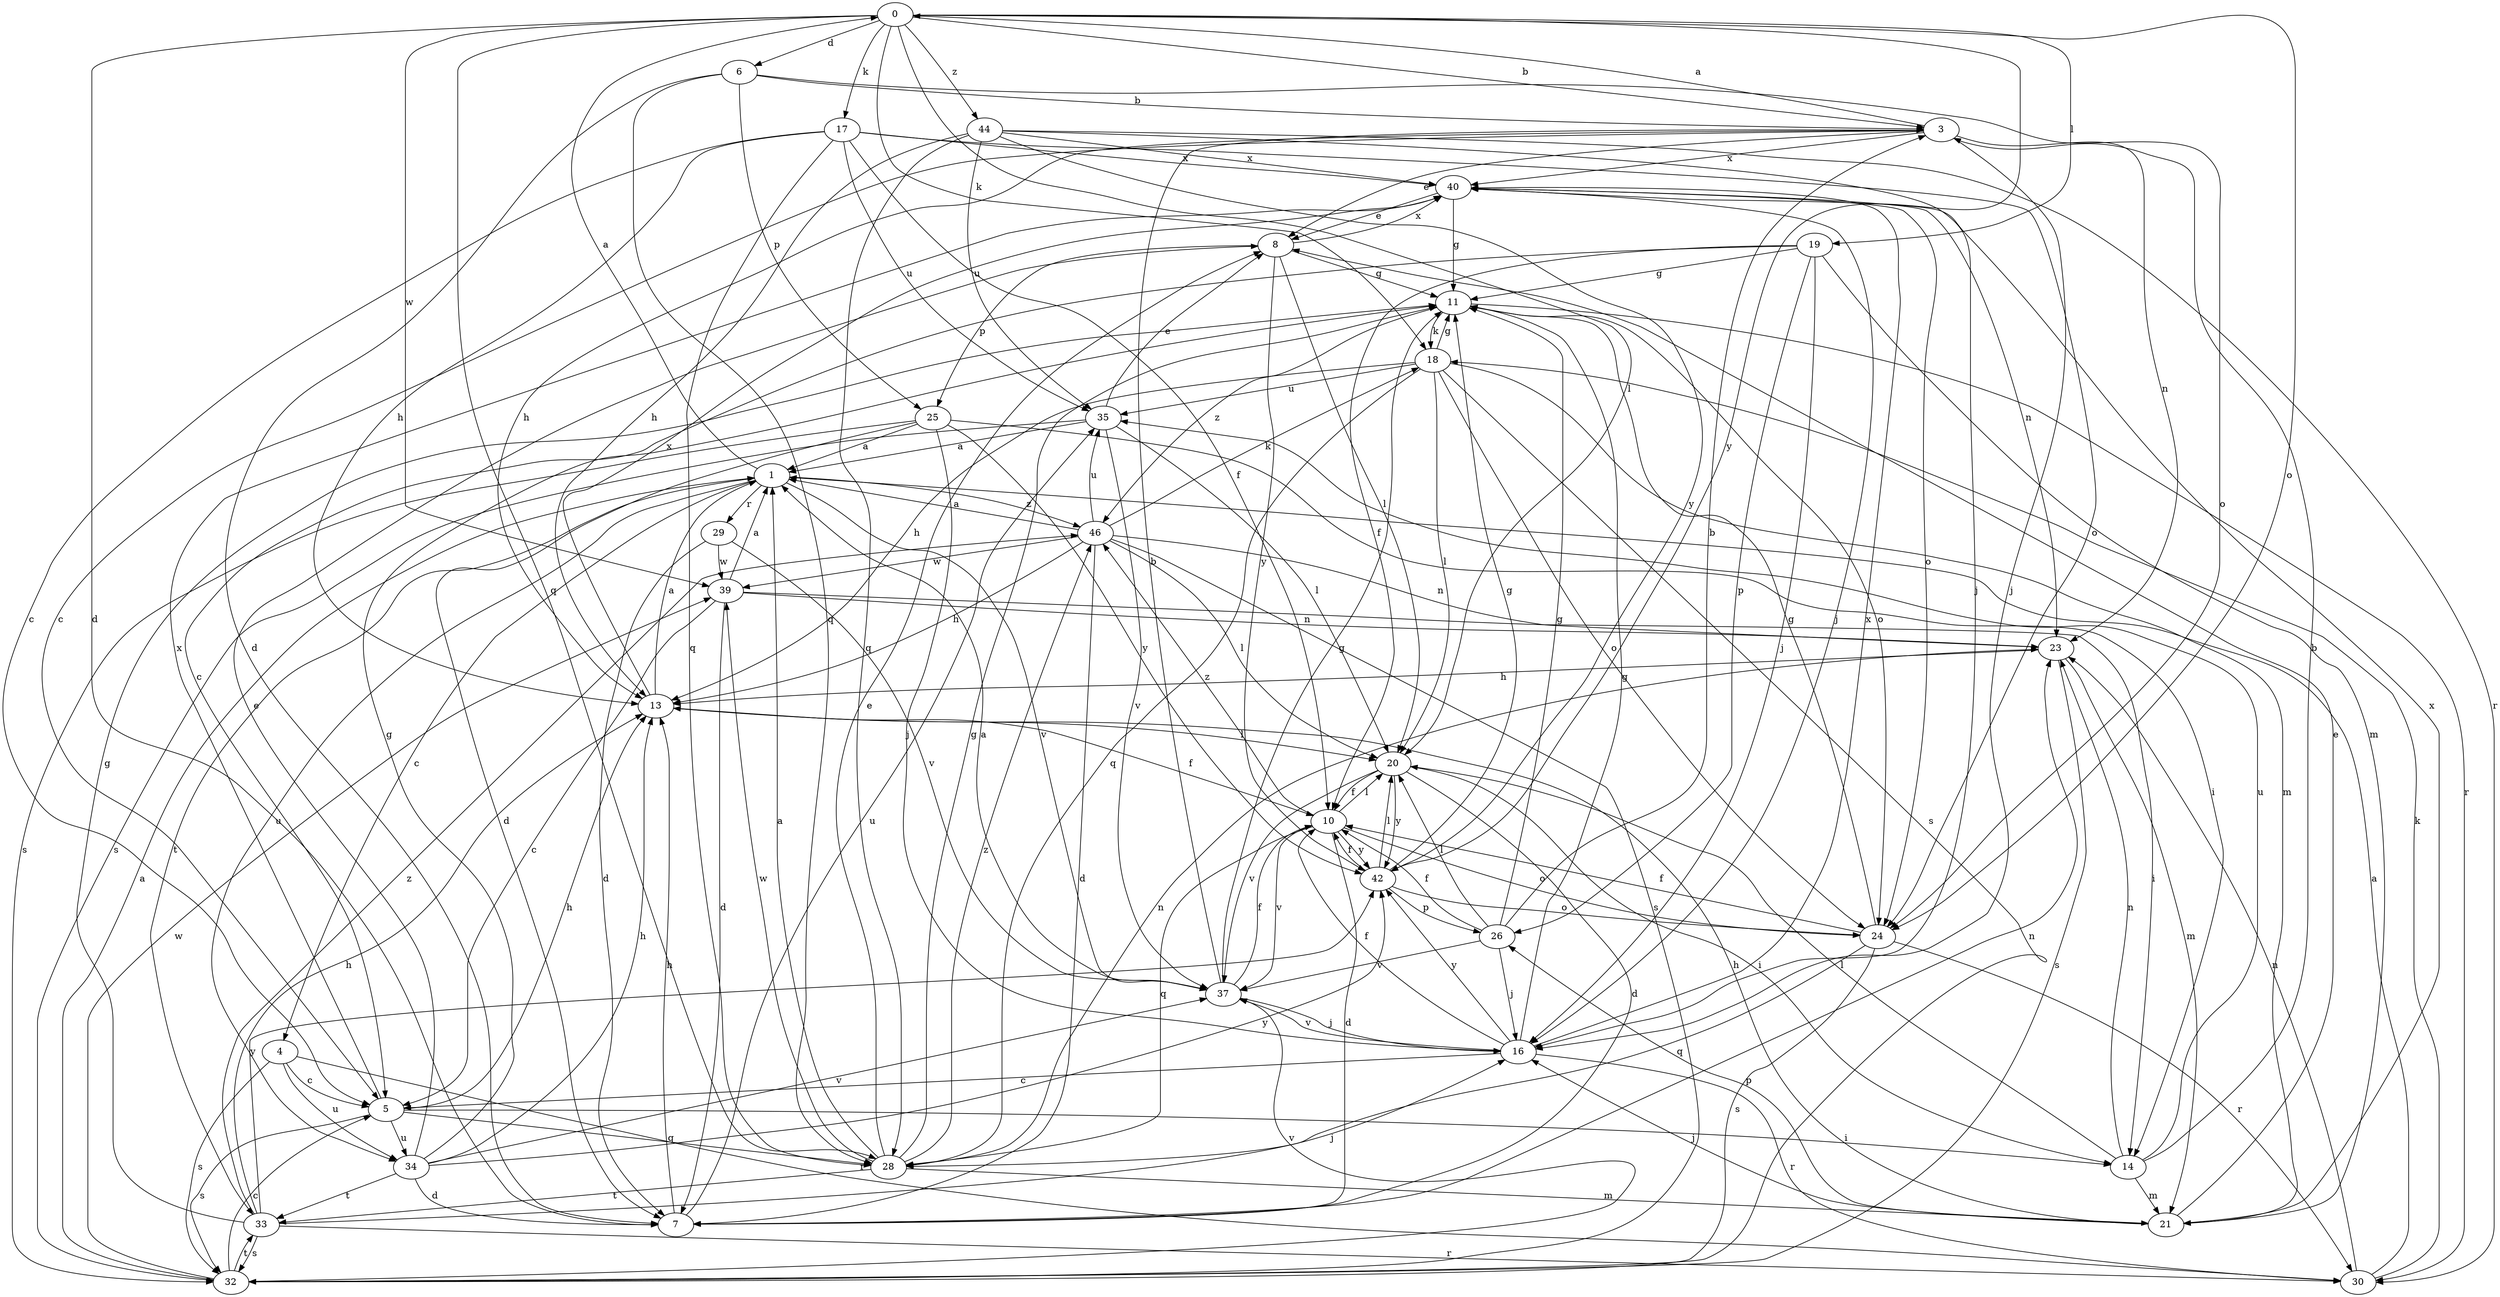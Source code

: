 strict digraph  {
0;
1;
3;
4;
5;
6;
7;
8;
10;
11;
13;
14;
16;
17;
18;
19;
20;
21;
23;
24;
25;
26;
28;
29;
30;
32;
33;
34;
35;
37;
39;
40;
42;
44;
46;
0 -> 3  [label=b];
0 -> 6  [label=d];
0 -> 7  [label=d];
0 -> 17  [label=k];
0 -> 18  [label=k];
0 -> 19  [label=l];
0 -> 20  [label=l];
0 -> 24  [label=o];
0 -> 28  [label=q];
0 -> 39  [label=w];
0 -> 42  [label=y];
0 -> 44  [label=z];
1 -> 0  [label=a];
1 -> 4  [label=c];
1 -> 29  [label=r];
1 -> 33  [label=t];
1 -> 34  [label=u];
1 -> 37  [label=v];
1 -> 46  [label=z];
3 -> 0  [label=a];
3 -> 5  [label=c];
3 -> 8  [label=e];
3 -> 13  [label=h];
3 -> 16  [label=j];
3 -> 23  [label=n];
3 -> 40  [label=x];
4 -> 5  [label=c];
4 -> 30  [label=r];
4 -> 32  [label=s];
4 -> 34  [label=u];
5 -> 13  [label=h];
5 -> 14  [label=i];
5 -> 28  [label=q];
5 -> 32  [label=s];
5 -> 34  [label=u];
5 -> 40  [label=x];
6 -> 3  [label=b];
6 -> 7  [label=d];
6 -> 24  [label=o];
6 -> 25  [label=p];
6 -> 28  [label=q];
7 -> 13  [label=h];
7 -> 23  [label=n];
7 -> 35  [label=u];
8 -> 11  [label=g];
8 -> 20  [label=l];
8 -> 25  [label=p];
8 -> 40  [label=x];
8 -> 42  [label=y];
10 -> 7  [label=d];
10 -> 20  [label=l];
10 -> 24  [label=o];
10 -> 28  [label=q];
10 -> 37  [label=v];
10 -> 42  [label=y];
10 -> 46  [label=z];
11 -> 18  [label=k];
11 -> 24  [label=o];
11 -> 30  [label=r];
11 -> 46  [label=z];
13 -> 1  [label=a];
13 -> 10  [label=f];
13 -> 20  [label=l];
13 -> 40  [label=x];
14 -> 3  [label=b];
14 -> 20  [label=l];
14 -> 21  [label=m];
14 -> 23  [label=n];
14 -> 35  [label=u];
16 -> 5  [label=c];
16 -> 10  [label=f];
16 -> 11  [label=g];
16 -> 30  [label=r];
16 -> 37  [label=v];
16 -> 40  [label=x];
16 -> 42  [label=y];
17 -> 5  [label=c];
17 -> 10  [label=f];
17 -> 13  [label=h];
17 -> 24  [label=o];
17 -> 28  [label=q];
17 -> 35  [label=u];
17 -> 40  [label=x];
18 -> 11  [label=g];
18 -> 13  [label=h];
18 -> 20  [label=l];
18 -> 21  [label=m];
18 -> 24  [label=o];
18 -> 28  [label=q];
18 -> 32  [label=s];
18 -> 35  [label=u];
19 -> 5  [label=c];
19 -> 10  [label=f];
19 -> 11  [label=g];
19 -> 16  [label=j];
19 -> 21  [label=m];
19 -> 26  [label=p];
20 -> 7  [label=d];
20 -> 10  [label=f];
20 -> 14  [label=i];
20 -> 37  [label=v];
20 -> 42  [label=y];
21 -> 8  [label=e];
21 -> 13  [label=h];
21 -> 16  [label=j];
21 -> 26  [label=p];
21 -> 40  [label=x];
23 -> 13  [label=h];
23 -> 21  [label=m];
23 -> 32  [label=s];
24 -> 10  [label=f];
24 -> 11  [label=g];
24 -> 28  [label=q];
24 -> 30  [label=r];
24 -> 32  [label=s];
25 -> 1  [label=a];
25 -> 7  [label=d];
25 -> 14  [label=i];
25 -> 16  [label=j];
25 -> 32  [label=s];
25 -> 42  [label=y];
26 -> 3  [label=b];
26 -> 10  [label=f];
26 -> 11  [label=g];
26 -> 16  [label=j];
26 -> 20  [label=l];
26 -> 37  [label=v];
28 -> 1  [label=a];
28 -> 8  [label=e];
28 -> 11  [label=g];
28 -> 21  [label=m];
28 -> 23  [label=n];
28 -> 33  [label=t];
28 -> 39  [label=w];
28 -> 46  [label=z];
29 -> 7  [label=d];
29 -> 37  [label=v];
29 -> 39  [label=w];
30 -> 1  [label=a];
30 -> 18  [label=k];
30 -> 23  [label=n];
32 -> 1  [label=a];
32 -> 5  [label=c];
32 -> 33  [label=t];
32 -> 37  [label=v];
32 -> 39  [label=w];
33 -> 11  [label=g];
33 -> 13  [label=h];
33 -> 16  [label=j];
33 -> 30  [label=r];
33 -> 32  [label=s];
33 -> 42  [label=y];
33 -> 46  [label=z];
34 -> 7  [label=d];
34 -> 8  [label=e];
34 -> 11  [label=g];
34 -> 13  [label=h];
34 -> 33  [label=t];
34 -> 37  [label=v];
34 -> 42  [label=y];
35 -> 1  [label=a];
35 -> 8  [label=e];
35 -> 20  [label=l];
35 -> 32  [label=s];
35 -> 37  [label=v];
37 -> 1  [label=a];
37 -> 3  [label=b];
37 -> 10  [label=f];
37 -> 11  [label=g];
37 -> 16  [label=j];
39 -> 1  [label=a];
39 -> 5  [label=c];
39 -> 7  [label=d];
39 -> 14  [label=i];
39 -> 23  [label=n];
40 -> 8  [label=e];
40 -> 11  [label=g];
40 -> 16  [label=j];
40 -> 23  [label=n];
40 -> 24  [label=o];
42 -> 10  [label=f];
42 -> 11  [label=g];
42 -> 20  [label=l];
42 -> 24  [label=o];
42 -> 26  [label=p];
44 -> 13  [label=h];
44 -> 16  [label=j];
44 -> 28  [label=q];
44 -> 30  [label=r];
44 -> 35  [label=u];
44 -> 40  [label=x];
44 -> 42  [label=y];
46 -> 1  [label=a];
46 -> 7  [label=d];
46 -> 13  [label=h];
46 -> 18  [label=k];
46 -> 20  [label=l];
46 -> 23  [label=n];
46 -> 32  [label=s];
46 -> 35  [label=u];
46 -> 39  [label=w];
}

